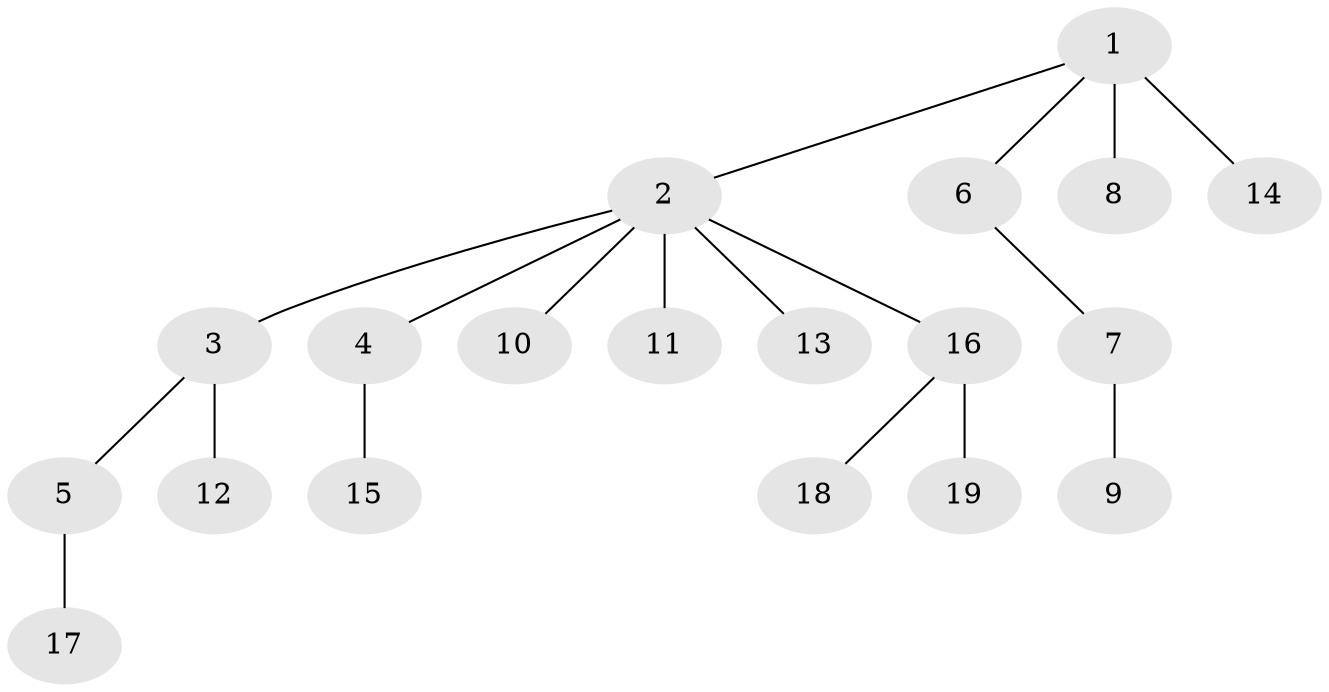 // original degree distribution, {5: 0.047619047619047616, 6: 0.047619047619047616, 1: 0.5396825396825397, 4: 0.031746031746031744, 3: 0.1111111111111111, 2: 0.2222222222222222}
// Generated by graph-tools (version 1.1) at 2025/51/03/04/25 22:51:28]
// undirected, 19 vertices, 18 edges
graph export_dot {
  node [color=gray90,style=filled];
  1;
  2;
  3;
  4;
  5;
  6;
  7;
  8;
  9;
  10;
  11;
  12;
  13;
  14;
  15;
  16;
  17;
  18;
  19;
  1 -- 2 [weight=1.0];
  1 -- 6 [weight=1.0];
  1 -- 8 [weight=2.0];
  1 -- 14 [weight=1.0];
  2 -- 3 [weight=1.0];
  2 -- 4 [weight=1.0];
  2 -- 10 [weight=1.0];
  2 -- 11 [weight=1.0];
  2 -- 13 [weight=1.0];
  2 -- 16 [weight=1.0];
  3 -- 5 [weight=1.0];
  3 -- 12 [weight=1.0];
  4 -- 15 [weight=1.0];
  5 -- 17 [weight=1.0];
  6 -- 7 [weight=1.0];
  7 -- 9 [weight=1.0];
  16 -- 18 [weight=1.0];
  16 -- 19 [weight=1.0];
}
